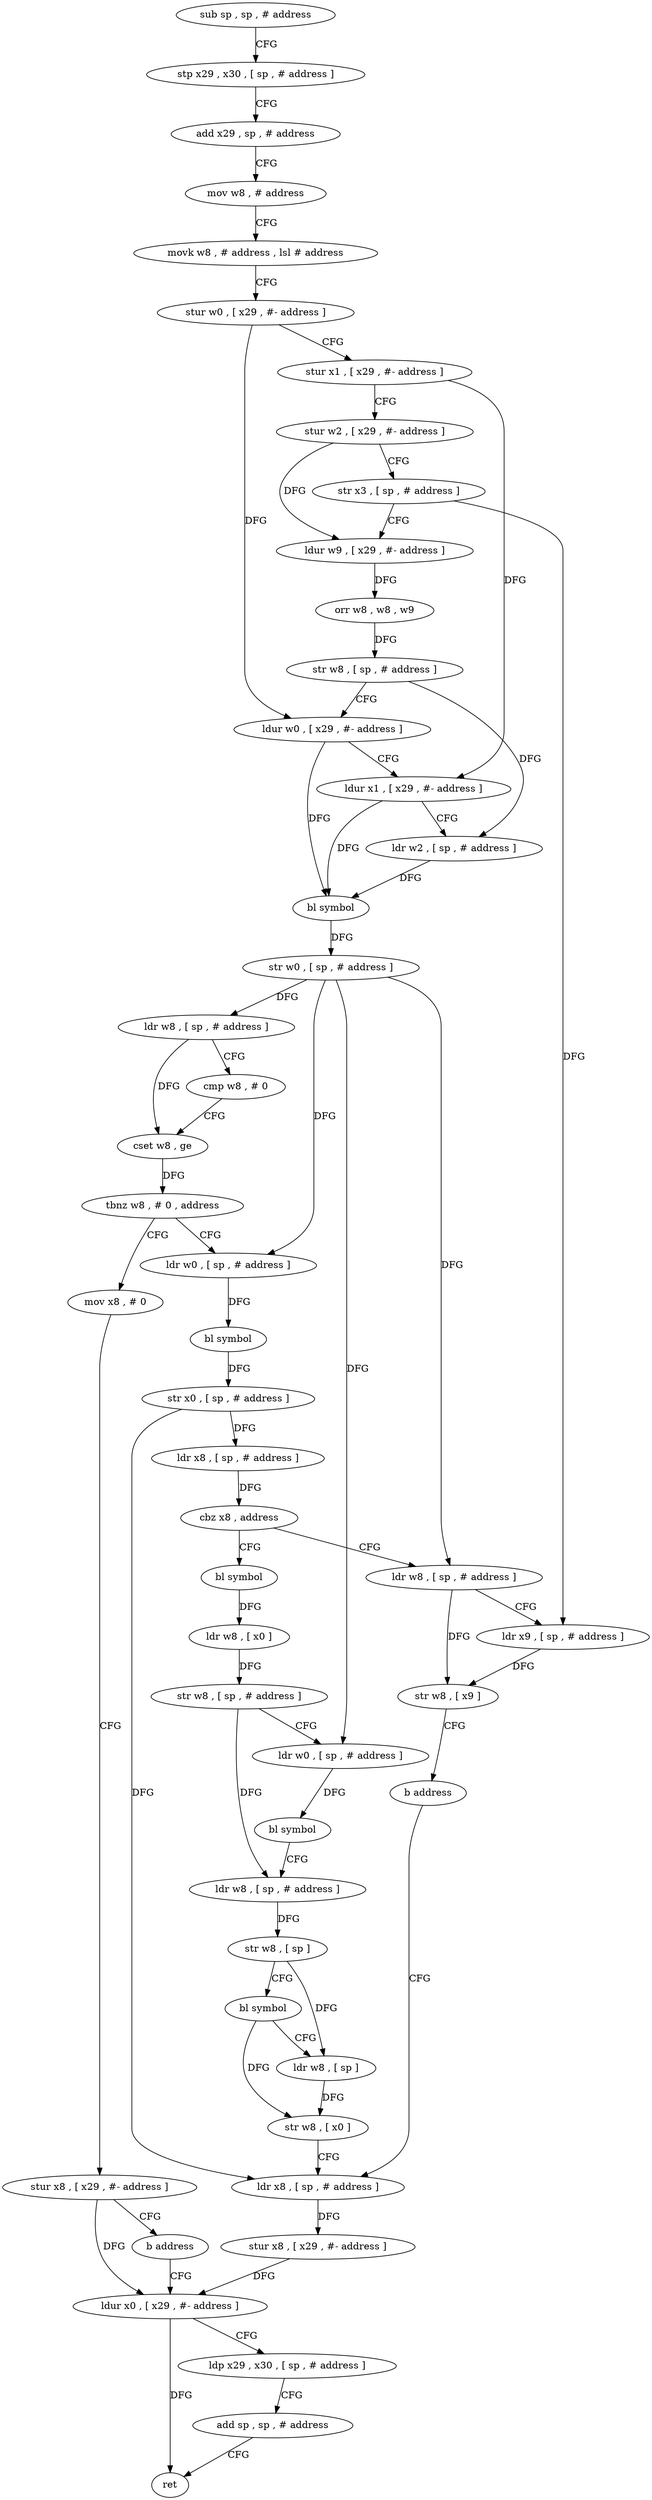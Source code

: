 digraph "func" {
"4239860" [label = "sub sp , sp , # address" ]
"4239864" [label = "stp x29 , x30 , [ sp , # address ]" ]
"4239868" [label = "add x29 , sp , # address" ]
"4239872" [label = "mov w8 , # address" ]
"4239876" [label = "movk w8 , # address , lsl # address" ]
"4239880" [label = "stur w0 , [ x29 , #- address ]" ]
"4239884" [label = "stur x1 , [ x29 , #- address ]" ]
"4239888" [label = "stur w2 , [ x29 , #- address ]" ]
"4239892" [label = "str x3 , [ sp , # address ]" ]
"4239896" [label = "ldur w9 , [ x29 , #- address ]" ]
"4239900" [label = "orr w8 , w8 , w9" ]
"4239904" [label = "str w8 , [ sp , # address ]" ]
"4239908" [label = "ldur w0 , [ x29 , #- address ]" ]
"4239912" [label = "ldur x1 , [ x29 , #- address ]" ]
"4239916" [label = "ldr w2 , [ sp , # address ]" ]
"4239920" [label = "bl symbol" ]
"4239924" [label = "str w0 , [ sp , # address ]" ]
"4239928" [label = "ldr w8 , [ sp , # address ]" ]
"4239932" [label = "cmp w8 , # 0" ]
"4239936" [label = "cset w8 , ge" ]
"4239940" [label = "tbnz w8 , # 0 , address" ]
"4239956" [label = "ldr w0 , [ sp , # address ]" ]
"4239944" [label = "mov x8 , # 0" ]
"4239960" [label = "bl symbol" ]
"4239964" [label = "str x0 , [ sp , # address ]" ]
"4239968" [label = "ldr x8 , [ sp , # address ]" ]
"4239972" [label = "cbz x8 , address" ]
"4239992" [label = "bl symbol" ]
"4239976" [label = "ldr w8 , [ sp , # address ]" ]
"4239948" [label = "stur x8 , [ x29 , #- address ]" ]
"4239952" [label = "b address" ]
"4240040" [label = "ldur x0 , [ x29 , #- address ]" ]
"4239996" [label = "ldr w8 , [ x0 ]" ]
"4240000" [label = "str w8 , [ sp , # address ]" ]
"4240004" [label = "ldr w0 , [ sp , # address ]" ]
"4240008" [label = "bl symbol" ]
"4240012" [label = "ldr w8 , [ sp , # address ]" ]
"4240016" [label = "str w8 , [ sp ]" ]
"4240020" [label = "bl symbol" ]
"4240024" [label = "ldr w8 , [ sp ]" ]
"4240028" [label = "str w8 , [ x0 ]" ]
"4240032" [label = "ldr x8 , [ sp , # address ]" ]
"4239980" [label = "ldr x9 , [ sp , # address ]" ]
"4239984" [label = "str w8 , [ x9 ]" ]
"4239988" [label = "b address" ]
"4240044" [label = "ldp x29 , x30 , [ sp , # address ]" ]
"4240048" [label = "add sp , sp , # address" ]
"4240052" [label = "ret" ]
"4240036" [label = "stur x8 , [ x29 , #- address ]" ]
"4239860" -> "4239864" [ label = "CFG" ]
"4239864" -> "4239868" [ label = "CFG" ]
"4239868" -> "4239872" [ label = "CFG" ]
"4239872" -> "4239876" [ label = "CFG" ]
"4239876" -> "4239880" [ label = "CFG" ]
"4239880" -> "4239884" [ label = "CFG" ]
"4239880" -> "4239908" [ label = "DFG" ]
"4239884" -> "4239888" [ label = "CFG" ]
"4239884" -> "4239912" [ label = "DFG" ]
"4239888" -> "4239892" [ label = "CFG" ]
"4239888" -> "4239896" [ label = "DFG" ]
"4239892" -> "4239896" [ label = "CFG" ]
"4239892" -> "4239980" [ label = "DFG" ]
"4239896" -> "4239900" [ label = "DFG" ]
"4239900" -> "4239904" [ label = "DFG" ]
"4239904" -> "4239908" [ label = "CFG" ]
"4239904" -> "4239916" [ label = "DFG" ]
"4239908" -> "4239912" [ label = "CFG" ]
"4239908" -> "4239920" [ label = "DFG" ]
"4239912" -> "4239916" [ label = "CFG" ]
"4239912" -> "4239920" [ label = "DFG" ]
"4239916" -> "4239920" [ label = "DFG" ]
"4239920" -> "4239924" [ label = "DFG" ]
"4239924" -> "4239928" [ label = "DFG" ]
"4239924" -> "4239956" [ label = "DFG" ]
"4239924" -> "4240004" [ label = "DFG" ]
"4239924" -> "4239976" [ label = "DFG" ]
"4239928" -> "4239932" [ label = "CFG" ]
"4239928" -> "4239936" [ label = "DFG" ]
"4239932" -> "4239936" [ label = "CFG" ]
"4239936" -> "4239940" [ label = "DFG" ]
"4239940" -> "4239956" [ label = "CFG" ]
"4239940" -> "4239944" [ label = "CFG" ]
"4239956" -> "4239960" [ label = "DFG" ]
"4239944" -> "4239948" [ label = "CFG" ]
"4239960" -> "4239964" [ label = "DFG" ]
"4239964" -> "4239968" [ label = "DFG" ]
"4239964" -> "4240032" [ label = "DFG" ]
"4239968" -> "4239972" [ label = "DFG" ]
"4239972" -> "4239992" [ label = "CFG" ]
"4239972" -> "4239976" [ label = "CFG" ]
"4239992" -> "4239996" [ label = "DFG" ]
"4239976" -> "4239980" [ label = "CFG" ]
"4239976" -> "4239984" [ label = "DFG" ]
"4239948" -> "4239952" [ label = "CFG" ]
"4239948" -> "4240040" [ label = "DFG" ]
"4239952" -> "4240040" [ label = "CFG" ]
"4240040" -> "4240044" [ label = "CFG" ]
"4240040" -> "4240052" [ label = "DFG" ]
"4239996" -> "4240000" [ label = "DFG" ]
"4240000" -> "4240004" [ label = "CFG" ]
"4240000" -> "4240012" [ label = "DFG" ]
"4240004" -> "4240008" [ label = "DFG" ]
"4240008" -> "4240012" [ label = "CFG" ]
"4240012" -> "4240016" [ label = "DFG" ]
"4240016" -> "4240020" [ label = "CFG" ]
"4240016" -> "4240024" [ label = "DFG" ]
"4240020" -> "4240024" [ label = "CFG" ]
"4240020" -> "4240028" [ label = "DFG" ]
"4240024" -> "4240028" [ label = "DFG" ]
"4240028" -> "4240032" [ label = "CFG" ]
"4240032" -> "4240036" [ label = "DFG" ]
"4239980" -> "4239984" [ label = "DFG" ]
"4239984" -> "4239988" [ label = "CFG" ]
"4239988" -> "4240032" [ label = "CFG" ]
"4240044" -> "4240048" [ label = "CFG" ]
"4240048" -> "4240052" [ label = "CFG" ]
"4240036" -> "4240040" [ label = "DFG" ]
}
